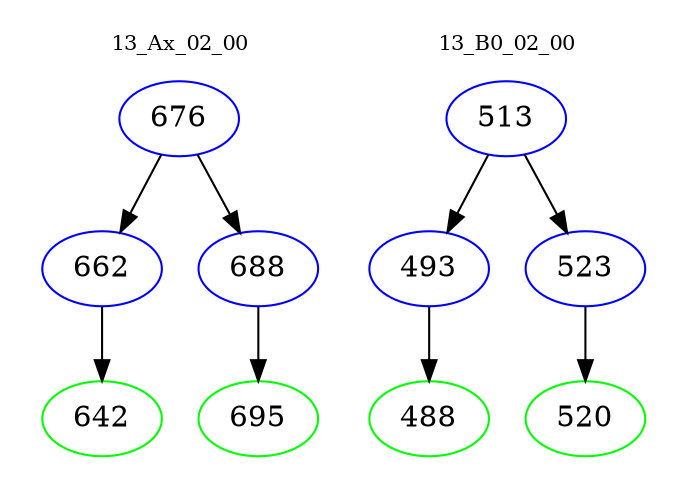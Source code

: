digraph{
subgraph cluster_0 {
color = white
label = "13_Ax_02_00";
fontsize=10;
T0_676 [label="676", color="blue"]
T0_676 -> T0_662 [color="black"]
T0_662 [label="662", color="blue"]
T0_662 -> T0_642 [color="black"]
T0_642 [label="642", color="green"]
T0_676 -> T0_688 [color="black"]
T0_688 [label="688", color="blue"]
T0_688 -> T0_695 [color="black"]
T0_695 [label="695", color="green"]
}
subgraph cluster_1 {
color = white
label = "13_B0_02_00";
fontsize=10;
T1_513 [label="513", color="blue"]
T1_513 -> T1_493 [color="black"]
T1_493 [label="493", color="blue"]
T1_493 -> T1_488 [color="black"]
T1_488 [label="488", color="green"]
T1_513 -> T1_523 [color="black"]
T1_523 [label="523", color="blue"]
T1_523 -> T1_520 [color="black"]
T1_520 [label="520", color="green"]
}
}
